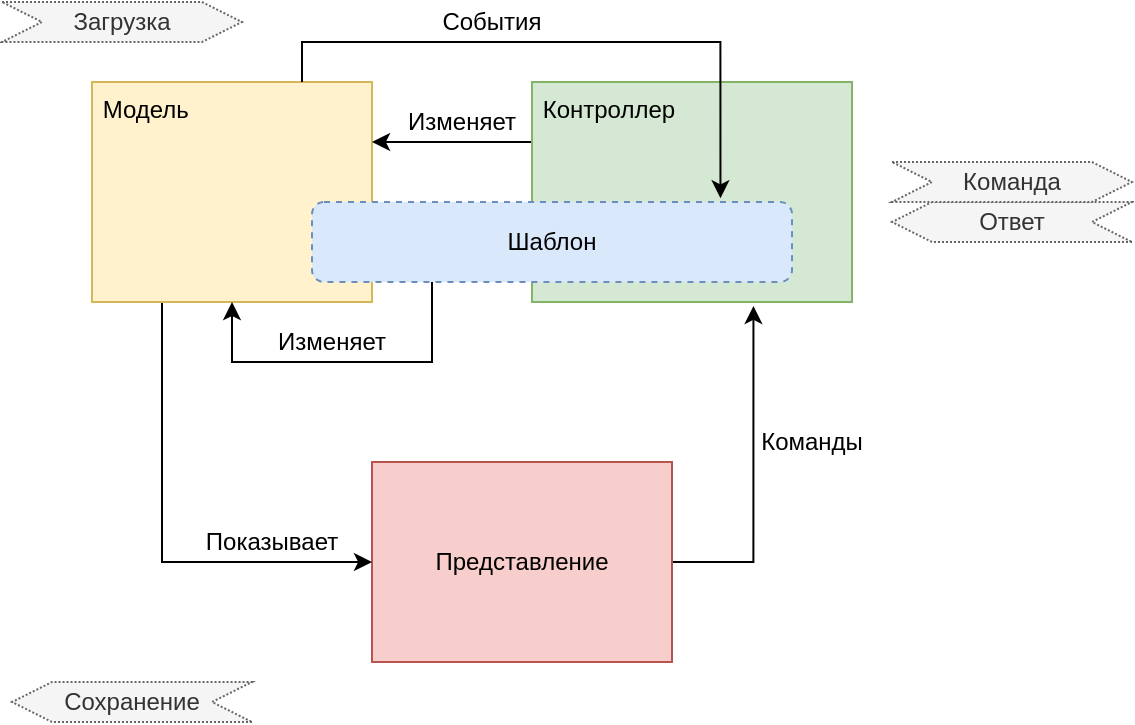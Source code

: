 <mxfile version="10.6.3" type="device"><diagram id="oh08yxNnhmmUECGfRHZs" name="Page-1"><mxGraphModel dx="730" dy="557" grid="1" gridSize="10" guides="1" tooltips="1" connect="1" arrows="1" fold="1" page="1" pageScale="1" pageWidth="700" pageHeight="500" math="0" shadow="0"><root><mxCell id="0"/><mxCell id="1" parent="0"/><mxCell id="2vqOebxTMSY8QE0GepW4-6" style="edgeStyle=orthogonalEdgeStyle;rounded=0;orthogonalLoop=1;jettySize=auto;html=1;entryX=0.692;entryY=1.018;entryDx=0;entryDy=0;entryPerimeter=0;exitX=1;exitY=0.5;exitDx=0;exitDy=0;" edge="1" parent="1" source="2vqOebxTMSY8QE0GepW4-1" target="2vqOebxTMSY8QE0GepW4-3"><mxGeometry relative="1" as="geometry"><mxPoint x="390" y="250" as="targetPoint"/></mxGeometry></mxCell><mxCell id="2vqOebxTMSY8QE0GepW4-1" value="Представление" style="rounded=0;whiteSpace=wrap;html=1;fillColor=#f8cecc;strokeColor=#b85450;" vertex="1" parent="1"><mxGeometry x="200" y="290" width="150" height="100" as="geometry"/></mxCell><mxCell id="2vqOebxTMSY8QE0GepW4-12" style="edgeStyle=orthogonalEdgeStyle;rounded=0;orthogonalLoop=1;jettySize=auto;html=1;exitX=0.25;exitY=1;exitDx=0;exitDy=0;entryX=0;entryY=0.5;entryDx=0;entryDy=0;" edge="1" parent="1" source="2vqOebxTMSY8QE0GepW4-2" target="2vqOebxTMSY8QE0GepW4-1"><mxGeometry relative="1" as="geometry"><mxPoint x="140.345" y="340.0" as="targetPoint"/></mxGeometry></mxCell><mxCell id="2vqOebxTMSY8QE0GepW4-2" value="&amp;nbsp;Модель" style="rounded=0;whiteSpace=wrap;html=1;align=left;verticalAlign=top;fillColor=#fff2cc;strokeColor=#d6b656;" vertex="1" parent="1"><mxGeometry x="60" y="100" width="140" height="110" as="geometry"/></mxCell><mxCell id="2vqOebxTMSY8QE0GepW4-13" style="edgeStyle=orthogonalEdgeStyle;rounded=0;orthogonalLoop=1;jettySize=auto;html=1;" edge="1" parent="1" source="2vqOebxTMSY8QE0GepW4-3" target="2vqOebxTMSY8QE0GepW4-2"><mxGeometry relative="1" as="geometry"><Array as="points"><mxPoint x="250" y="130"/><mxPoint x="250" y="130"/></Array></mxGeometry></mxCell><mxCell id="2vqOebxTMSY8QE0GepW4-3" value="&amp;nbsp;Контроллер" style="rounded=0;whiteSpace=wrap;html=1;align=left;verticalAlign=top;fillColor=#d5e8d4;strokeColor=#82b366;" vertex="1" parent="1"><mxGeometry x="280" y="100" width="160" height="110" as="geometry"/></mxCell><mxCell id="2vqOebxTMSY8QE0GepW4-14" style="edgeStyle=orthogonalEdgeStyle;rounded=0;orthogonalLoop=1;jettySize=auto;html=1;entryX=0.5;entryY=1;entryDx=0;entryDy=0;exitX=0.25;exitY=1;exitDx=0;exitDy=0;" edge="1" parent="1" source="2vqOebxTMSY8QE0GepW4-4" target="2vqOebxTMSY8QE0GepW4-2"><mxGeometry relative="1" as="geometry"><mxPoint x="230" y="250.0" as="targetPoint"/><Array as="points"><mxPoint x="230" y="240"/><mxPoint x="130" y="240"/></Array></mxGeometry></mxCell><mxCell id="2vqOebxTMSY8QE0GepW4-4" value="Шаблон" style="rounded=1;whiteSpace=wrap;html=1;align=center;fillColor=#dae8fc;strokeColor=#6c8ebf;shadow=0;dashed=1;" vertex="1" parent="1"><mxGeometry x="170" y="160" width="240" height="40" as="geometry"/></mxCell><mxCell id="2vqOebxTMSY8QE0GepW4-7" value="Команды" style="text;html=1;strokeColor=none;fillColor=none;align=center;verticalAlign=middle;whiteSpace=wrap;rounded=0;shadow=0;dashed=1;" vertex="1" parent="1"><mxGeometry x="390" y="270" width="60" height="20" as="geometry"/></mxCell><mxCell id="2vqOebxTMSY8QE0GepW4-8" value="Загрузка" style="shape=step;perimeter=stepPerimeter;whiteSpace=wrap;html=1;fixedSize=1;shadow=0;dashed=1;align=center;fillColor=#f5f5f5;strokeColor=#666666;fontColor=#333333;dashPattern=1 1;" vertex="1" parent="1"><mxGeometry x="15" y="60" width="120" height="20" as="geometry"/></mxCell><mxCell id="2vqOebxTMSY8QE0GepW4-9" value="Ответ" style="shape=step;perimeter=stepPerimeter;whiteSpace=wrap;html=1;fixedSize=1;shadow=0;dashed=1;align=center;fillColor=#f5f5f5;strokeColor=#666666;fontColor=#333333;dashPattern=1 1;direction=west;" vertex="1" parent="1"><mxGeometry x="460" y="160" width="120" height="20" as="geometry"/></mxCell><mxCell id="2vqOebxTMSY8QE0GepW4-10" value="Команда" style="shape=step;perimeter=stepPerimeter;whiteSpace=wrap;html=1;fixedSize=1;shadow=0;dashed=1;align=center;fillColor=#f5f5f5;strokeColor=#666666;fontColor=#333333;dashPattern=1 1;" vertex="1" parent="1"><mxGeometry x="460" y="140" width="120" height="20" as="geometry"/></mxCell><mxCell id="2vqOebxTMSY8QE0GepW4-11" value="Сохранение" style="shape=step;perimeter=stepPerimeter;whiteSpace=wrap;html=1;fixedSize=1;shadow=0;dashed=1;align=center;fillColor=#f5f5f5;strokeColor=#666666;fontColor=#333333;dashPattern=1 1;direction=west;" vertex="1" parent="1"><mxGeometry x="20" y="400" width="120" height="20" as="geometry"/></mxCell><mxCell id="2vqOebxTMSY8QE0GepW4-15" value="Изменяет" style="text;html=1;strokeColor=none;fillColor=none;align=center;verticalAlign=middle;whiteSpace=wrap;rounded=0;shadow=0;dashed=1;" vertex="1" parent="1"><mxGeometry x="150" y="220" width="60" height="20" as="geometry"/></mxCell><mxCell id="2vqOebxTMSY8QE0GepW4-17" value="Изменяет" style="text;html=1;strokeColor=none;fillColor=none;align=center;verticalAlign=middle;whiteSpace=wrap;rounded=0;shadow=0;dashed=1;" vertex="1" parent="1"><mxGeometry x="215" y="110" width="60" height="20" as="geometry"/></mxCell><mxCell id="2vqOebxTMSY8QE0GepW4-18" value="Показывает" style="text;html=1;strokeColor=none;fillColor=none;align=center;verticalAlign=middle;whiteSpace=wrap;rounded=0;shadow=0;dashed=1;" vertex="1" parent="1"><mxGeometry x="120" y="320" width="60" height="20" as="geometry"/></mxCell><mxCell id="2vqOebxTMSY8QE0GepW4-20" value="События" style="text;html=1;strokeColor=none;fillColor=none;align=center;verticalAlign=middle;whiteSpace=wrap;rounded=0;shadow=0;dashed=1;" vertex="1" parent="1"><mxGeometry x="230" y="60" width="60" height="20" as="geometry"/></mxCell><mxCell id="2vqOebxTMSY8QE0GepW4-19" style="edgeStyle=orthogonalEdgeStyle;rounded=0;orthogonalLoop=1;jettySize=auto;html=1;exitX=0.75;exitY=0;exitDx=0;exitDy=0;entryX=0.851;entryY=-0.046;entryDx=0;entryDy=0;entryPerimeter=0;" edge="1" parent="1" source="2vqOebxTMSY8QE0GepW4-2" target="2vqOebxTMSY8QE0GepW4-4"><mxGeometry relative="1" as="geometry"><mxPoint x="240" y="60" as="targetPoint"/></mxGeometry></mxCell></root></mxGraphModel></diagram></mxfile>